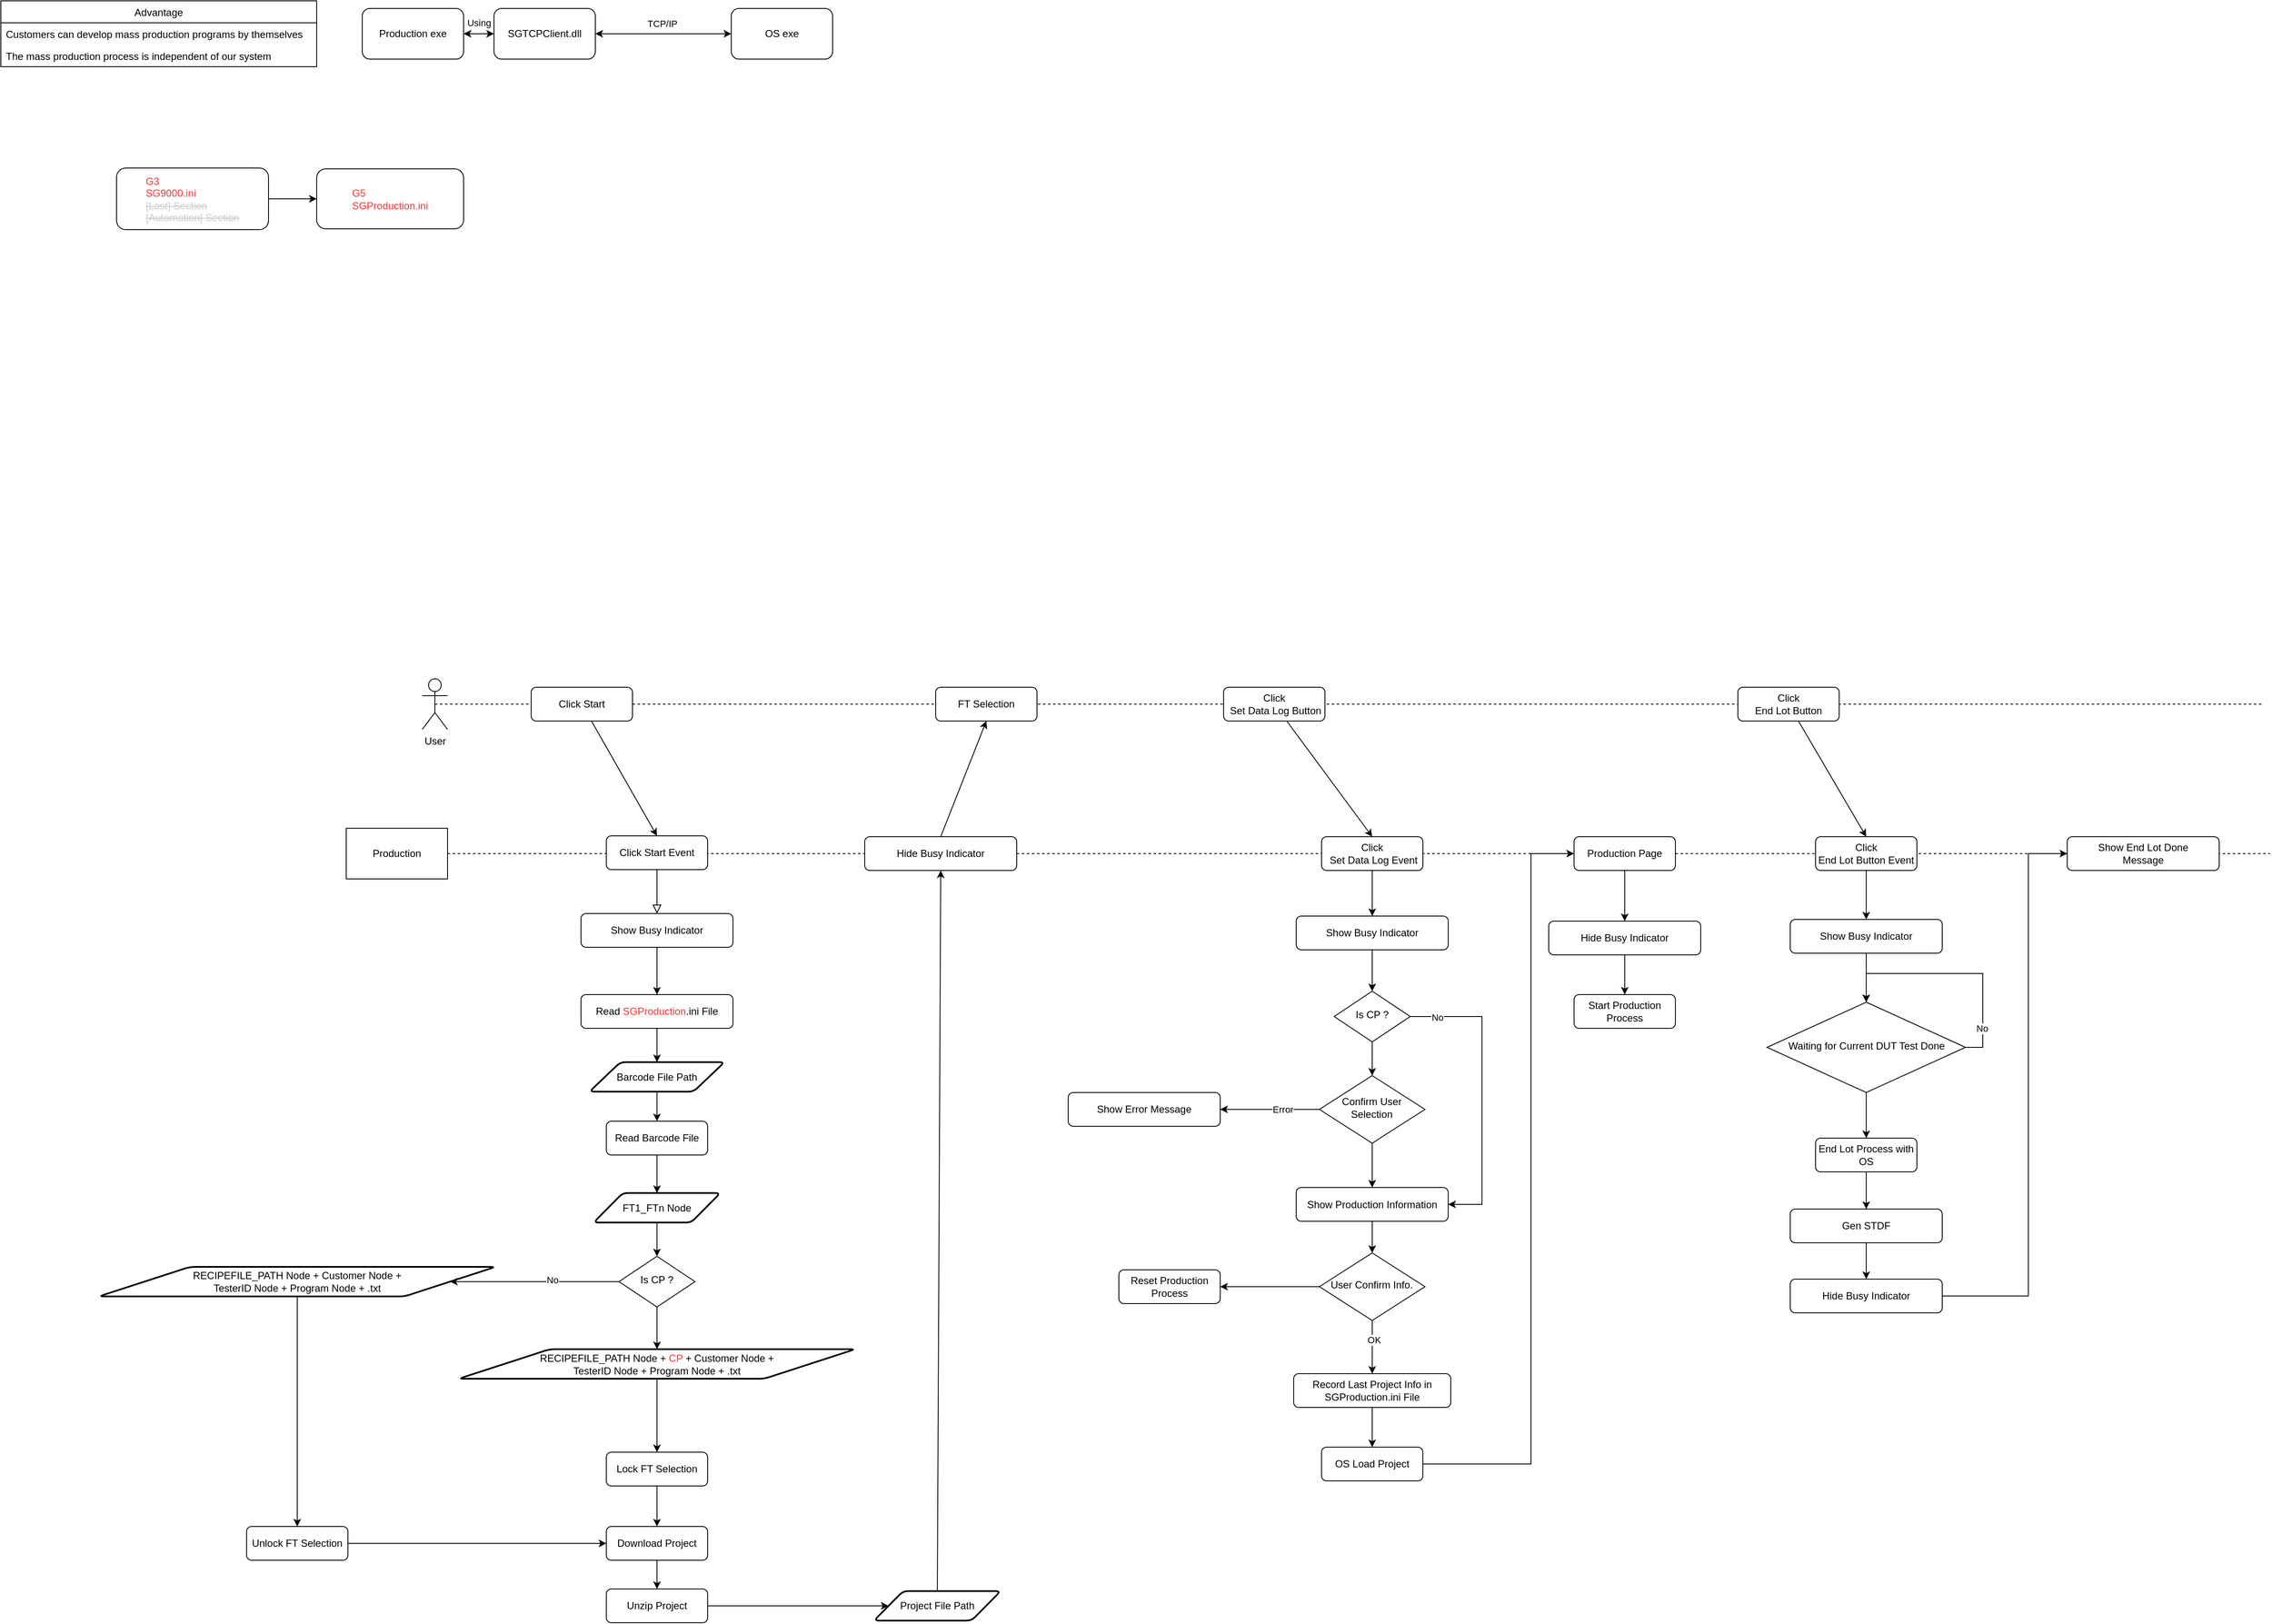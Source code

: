 <mxfile version="14.7.2" type="github" pages="2">
  <diagram id="C5RBs43oDa-KdzZeNtuy" name="Page-1">
    <mxGraphModel dx="3685" dy="2303" grid="0" gridSize="10" guides="1" tooltips="1" connect="1" arrows="1" fold="1" page="1" pageScale="1" pageWidth="827" pageHeight="1169" math="0" shadow="0">
      <root>
        <mxCell id="WIyWlLk6GJQsqaUBKTNV-0" />
        <mxCell id="WIyWlLk6GJQsqaUBKTNV-1" parent="WIyWlLk6GJQsqaUBKTNV-0" />
        <mxCell id="osNyrSHT3eNxlnk6y9xx-10" value="User" style="shape=umlActor;verticalLabelPosition=bottom;verticalAlign=top;html=1;outlineConnect=0;" parent="WIyWlLk6GJQsqaUBKTNV-1" vertex="1">
          <mxGeometry x="-827" y="-325" width="30" height="60" as="geometry" />
        </mxCell>
        <mxCell id="osNyrSHT3eNxlnk6y9xx-11" value="Production" style="rounded=0;whiteSpace=wrap;html=1;" parent="WIyWlLk6GJQsqaUBKTNV-1" vertex="1">
          <mxGeometry x="-917" y="-148" width="120" height="60" as="geometry" />
        </mxCell>
        <mxCell id="osNyrSHT3eNxlnk6y9xx-12" value="" style="endArrow=none;dashed=1;html=1;exitX=0.5;exitY=0.5;exitDx=0;exitDy=0;exitPerimeter=0;" parent="WIyWlLk6GJQsqaUBKTNV-1" source="osNyrSHT3eNxlnk6y9xx-10" edge="1">
          <mxGeometry width="50" height="50" relative="1" as="geometry">
            <mxPoint x="-736" y="-261" as="sourcePoint" />
            <mxPoint x="1353" y="-295" as="targetPoint" />
          </mxGeometry>
        </mxCell>
        <mxCell id="osNyrSHT3eNxlnk6y9xx-14" value="" style="endArrow=none;dashed=1;html=1;exitX=1;exitY=0.5;exitDx=0;exitDy=0;startArrow=none;" parent="WIyWlLk6GJQsqaUBKTNV-1" source="osNyrSHT3eNxlnk6y9xx-46" edge="1">
          <mxGeometry width="50" height="50" relative="1" as="geometry">
            <mxPoint x="-786" y="-118.5" as="sourcePoint" />
            <mxPoint x="1361" y="-118" as="targetPoint" />
          </mxGeometry>
        </mxCell>
        <mxCell id="osNyrSHT3eNxlnk6y9xx-17" style="rounded=0;orthogonalLoop=1;jettySize=auto;html=1;entryX=0.5;entryY=0;entryDx=0;entryDy=0;" parent="WIyWlLk6GJQsqaUBKTNV-1" source="osNyrSHT3eNxlnk6y9xx-15" target="WIyWlLk6GJQsqaUBKTNV-3" edge="1">
          <mxGeometry relative="1" as="geometry" />
        </mxCell>
        <mxCell id="osNyrSHT3eNxlnk6y9xx-15" value="Click Start" style="rounded=1;whiteSpace=wrap;html=1;fontSize=12;glass=0;strokeWidth=1;shadow=0;" parent="WIyWlLk6GJQsqaUBKTNV-1" vertex="1">
          <mxGeometry x="-698" y="-315" width="120" height="40" as="geometry" />
        </mxCell>
        <mxCell id="WIyWlLk6GJQsqaUBKTNV-2" value="" style="rounded=0;html=1;jettySize=auto;orthogonalLoop=1;fontSize=11;endArrow=block;endFill=0;endSize=8;strokeWidth=1;shadow=0;labelBackgroundColor=none;edgeStyle=orthogonalEdgeStyle;entryX=0.5;entryY=0;entryDx=0;entryDy=0;" parent="WIyWlLk6GJQsqaUBKTNV-1" source="WIyWlLk6GJQsqaUBKTNV-3" target="osNyrSHT3eNxlnk6y9xx-43" edge="1">
          <mxGeometry x="-784" y="-139" as="geometry">
            <mxPoint x="-549" y="-40" as="targetPoint" />
          </mxGeometry>
        </mxCell>
        <mxCell id="osNyrSHT3eNxlnk6y9xx-18" value="Read &lt;font color=&quot;#ff3333&quot;&gt;SGProduction&lt;/font&gt;.ini File" style="rounded=1;whiteSpace=wrap;html=1;fontSize=12;glass=0;strokeWidth=1;shadow=0;" parent="WIyWlLk6GJQsqaUBKTNV-1" vertex="1">
          <mxGeometry x="-639" y="49" width="180" height="40" as="geometry" />
        </mxCell>
        <mxCell id="osNyrSHT3eNxlnk6y9xx-19" value="Barcode File Path" style="shape=parallelogram;html=1;strokeWidth=2;perimeter=parallelogramPerimeter;whiteSpace=wrap;rounded=1;arcSize=12;size=0.23;" parent="WIyWlLk6GJQsqaUBKTNV-1" vertex="1">
          <mxGeometry x="-629" y="129" width="160" height="35" as="geometry" />
        </mxCell>
        <mxCell id="osNyrSHT3eNxlnk6y9xx-20" style="edgeStyle=orthogonalEdgeStyle;rounded=0;orthogonalLoop=1;jettySize=auto;html=1;entryX=0.5;entryY=0;entryDx=0;entryDy=0;" parent="WIyWlLk6GJQsqaUBKTNV-1" source="osNyrSHT3eNxlnk6y9xx-18" target="osNyrSHT3eNxlnk6y9xx-19" edge="1">
          <mxGeometry x="-784" y="-41" as="geometry" />
        </mxCell>
        <mxCell id="osNyrSHT3eNxlnk6y9xx-21" value="Read Barcode File" style="rounded=1;whiteSpace=wrap;html=1;fontSize=12;glass=0;strokeWidth=1;shadow=0;" parent="WIyWlLk6GJQsqaUBKTNV-1" vertex="1">
          <mxGeometry x="-609" y="199" width="120" height="40" as="geometry" />
        </mxCell>
        <mxCell id="osNyrSHT3eNxlnk6y9xx-22" style="edgeStyle=orthogonalEdgeStyle;rounded=0;orthogonalLoop=1;jettySize=auto;html=1;entryX=0.5;entryY=0;entryDx=0;entryDy=0;" parent="WIyWlLk6GJQsqaUBKTNV-1" source="osNyrSHT3eNxlnk6y9xx-19" target="osNyrSHT3eNxlnk6y9xx-21" edge="1">
          <mxGeometry x="-784" y="-41" as="geometry" />
        </mxCell>
        <mxCell id="osNyrSHT3eNxlnk6y9xx-23" value="RECIPEFILE_PATH Node + &lt;font color=&quot;#ff3333&quot;&gt;CP&lt;/font&gt; + Customer Node + &lt;br&gt;TesterID Node + Program Node + .txt" style="shape=parallelogram;html=1;strokeWidth=2;perimeter=parallelogramPerimeter;whiteSpace=wrap;rounded=1;arcSize=12;size=0.23;" parent="WIyWlLk6GJQsqaUBKTNV-1" vertex="1">
          <mxGeometry x="-784" y="469" width="470" height="35" as="geometry" />
        </mxCell>
        <mxCell id="osNyrSHT3eNxlnk6y9xx-24" style="edgeStyle=orthogonalEdgeStyle;rounded=0;orthogonalLoop=1;jettySize=auto;html=1;entryX=0.5;entryY=0;entryDx=0;entryDy=0;" parent="WIyWlLk6GJQsqaUBKTNV-1" source="osNyrSHT3eNxlnk6y9xx-25" target="osNyrSHT3eNxlnk6y9xx-23" edge="1">
          <mxGeometry x="-784" y="-41" as="geometry" />
        </mxCell>
        <mxCell id="osNyrSHT3eNxlnk6y9xx-25" value="Is CP ?" style="rhombus;whiteSpace=wrap;html=1;shadow=0;fontFamily=Helvetica;fontSize=12;align=center;strokeWidth=1;spacing=6;spacingTop=-4;" parent="WIyWlLk6GJQsqaUBKTNV-1" vertex="1">
          <mxGeometry x="-594" y="359" width="90" height="60" as="geometry" />
        </mxCell>
        <mxCell id="osNyrSHT3eNxlnk6y9xx-26" style="edgeStyle=orthogonalEdgeStyle;rounded=0;orthogonalLoop=1;jettySize=auto;html=1;entryX=0.5;entryY=0;entryDx=0;entryDy=0;" parent="WIyWlLk6GJQsqaUBKTNV-1" source="osNyrSHT3eNxlnk6y9xx-27" target="osNyrSHT3eNxlnk6y9xx-25" edge="1">
          <mxGeometry x="-784" y="-41" as="geometry" />
        </mxCell>
        <mxCell id="osNyrSHT3eNxlnk6y9xx-27" value="FT1_FTn Node" style="shape=parallelogram;html=1;strokeWidth=2;perimeter=parallelogramPerimeter;whiteSpace=wrap;rounded=1;arcSize=12;size=0.23;" parent="WIyWlLk6GJQsqaUBKTNV-1" vertex="1">
          <mxGeometry x="-624" y="284" width="150" height="35" as="geometry" />
        </mxCell>
        <mxCell id="osNyrSHT3eNxlnk6y9xx-28" style="edgeStyle=orthogonalEdgeStyle;rounded=0;orthogonalLoop=1;jettySize=auto;html=1;entryX=0.5;entryY=0;entryDx=0;entryDy=0;" parent="WIyWlLk6GJQsqaUBKTNV-1" source="osNyrSHT3eNxlnk6y9xx-21" target="osNyrSHT3eNxlnk6y9xx-27" edge="1">
          <mxGeometry x="-784" y="-41" as="geometry">
            <mxPoint x="-549" y="279" as="targetPoint" />
          </mxGeometry>
        </mxCell>
        <mxCell id="osNyrSHT3eNxlnk6y9xx-29" value="RECIPEFILE_PATH Node&amp;nbsp;+ Customer Node + &lt;br&gt;TesterID Node + Program Node + .txt" style="shape=parallelogram;html=1;strokeWidth=2;perimeter=parallelogramPerimeter;whiteSpace=wrap;rounded=1;arcSize=12;size=0.23;" parent="WIyWlLk6GJQsqaUBKTNV-1" vertex="1">
          <mxGeometry x="-1210" y="371.5" width="470" height="35" as="geometry" />
        </mxCell>
        <mxCell id="osNyrSHT3eNxlnk6y9xx-30" style="edgeStyle=orthogonalEdgeStyle;rounded=0;orthogonalLoop=1;jettySize=auto;html=1;exitX=0;exitY=0.5;exitDx=0;exitDy=0;entryX=1;entryY=0.5;entryDx=0;entryDy=0;" parent="WIyWlLk6GJQsqaUBKTNV-1" source="osNyrSHT3eNxlnk6y9xx-25" target="osNyrSHT3eNxlnk6y9xx-29" edge="1">
          <mxGeometry x="-784" y="-41" as="geometry">
            <mxPoint x="-699" y="425" as="sourcePoint" />
            <mxPoint x="-691" y="429" as="targetPoint" />
            <Array as="points">
              <mxPoint x="-714" y="389" />
              <mxPoint x="-714" y="389" />
            </Array>
          </mxGeometry>
        </mxCell>
        <mxCell id="osNyrSHT3eNxlnk6y9xx-31" value="No" style="edgeLabel;html=1;align=center;verticalAlign=middle;resizable=0;points=[];" parent="osNyrSHT3eNxlnk6y9xx-30" vertex="1" connectable="0">
          <mxGeometry x="-0.209" y="-2" relative="1" as="geometry">
            <mxPoint as="offset" />
          </mxGeometry>
        </mxCell>
        <mxCell id="osNyrSHT3eNxlnk6y9xx-32" value="Lock FT Selection" style="rounded=1;whiteSpace=wrap;html=1;fontSize=12;glass=0;strokeWidth=1;shadow=0;" parent="WIyWlLk6GJQsqaUBKTNV-1" vertex="1">
          <mxGeometry x="-609" y="591" width="120" height="40" as="geometry" />
        </mxCell>
        <mxCell id="osNyrSHT3eNxlnk6y9xx-33" style="edgeStyle=orthogonalEdgeStyle;rounded=0;orthogonalLoop=1;jettySize=auto;html=1;entryX=0.5;entryY=0;entryDx=0;entryDy=0;" parent="WIyWlLk6GJQsqaUBKTNV-1" source="osNyrSHT3eNxlnk6y9xx-23" target="osNyrSHT3eNxlnk6y9xx-32" edge="1">
          <mxGeometry x="-784" y="-41" as="geometry" />
        </mxCell>
        <mxCell id="osNyrSHT3eNxlnk6y9xx-34" value="Unlock FT Selection" style="rounded=1;whiteSpace=wrap;html=1;fontSize=12;glass=0;strokeWidth=1;shadow=0;" parent="WIyWlLk6GJQsqaUBKTNV-1" vertex="1">
          <mxGeometry x="-1035" y="679" width="120" height="40" as="geometry" />
        </mxCell>
        <mxCell id="osNyrSHT3eNxlnk6y9xx-35" style="edgeStyle=orthogonalEdgeStyle;rounded=0;orthogonalLoop=1;jettySize=auto;html=1;entryX=0.5;entryY=0;entryDx=0;entryDy=0;" parent="WIyWlLk6GJQsqaUBKTNV-1" source="osNyrSHT3eNxlnk6y9xx-29" target="osNyrSHT3eNxlnk6y9xx-34" edge="1">
          <mxGeometry x="-1564" y="-35.75" as="geometry" />
        </mxCell>
        <mxCell id="osNyrSHT3eNxlnk6y9xx-36" value="Download Project" style="rounded=1;whiteSpace=wrap;html=1;fontSize=12;glass=0;strokeWidth=1;shadow=0;" parent="WIyWlLk6GJQsqaUBKTNV-1" vertex="1">
          <mxGeometry x="-609" y="679" width="120" height="40" as="geometry" />
        </mxCell>
        <mxCell id="osNyrSHT3eNxlnk6y9xx-37" style="edgeStyle=orthogonalEdgeStyle;rounded=0;orthogonalLoop=1;jettySize=auto;html=1;entryX=0.5;entryY=0;entryDx=0;entryDy=0;" parent="WIyWlLk6GJQsqaUBKTNV-1" source="osNyrSHT3eNxlnk6y9xx-32" target="osNyrSHT3eNxlnk6y9xx-36" edge="1">
          <mxGeometry x="-784" y="-41" as="geometry" />
        </mxCell>
        <mxCell id="osNyrSHT3eNxlnk6y9xx-38" style="edgeStyle=orthogonalEdgeStyle;rounded=0;orthogonalLoop=1;jettySize=auto;html=1;entryX=0;entryY=0.5;entryDx=0;entryDy=0;exitX=1;exitY=0.5;exitDx=0;exitDy=0;" parent="WIyWlLk6GJQsqaUBKTNV-1" source="osNyrSHT3eNxlnk6y9xx-34" target="osNyrSHT3eNxlnk6y9xx-36" edge="1">
          <mxGeometry x="-784" y="-41" as="geometry">
            <Array as="points">
              <mxPoint x="-817" y="699" />
              <mxPoint x="-817" y="699" />
            </Array>
          </mxGeometry>
        </mxCell>
        <mxCell id="osNyrSHT3eNxlnk6y9xx-39" value="Unzip Project" style="rounded=1;whiteSpace=wrap;html=1;fontSize=12;glass=0;strokeWidth=1;shadow=0;" parent="WIyWlLk6GJQsqaUBKTNV-1" vertex="1">
          <mxGeometry x="-609" y="753" width="120" height="40" as="geometry" />
        </mxCell>
        <mxCell id="osNyrSHT3eNxlnk6y9xx-40" style="edgeStyle=orthogonalEdgeStyle;rounded=0;orthogonalLoop=1;jettySize=auto;html=1;entryX=0.5;entryY=0;entryDx=0;entryDy=0;" parent="WIyWlLk6GJQsqaUBKTNV-1" source="osNyrSHT3eNxlnk6y9xx-36" target="osNyrSHT3eNxlnk6y9xx-39" edge="1">
          <mxGeometry x="-784" y="-41" as="geometry" />
        </mxCell>
        <mxCell id="osNyrSHT3eNxlnk6y9xx-48" style="edgeStyle=none;rounded=0;orthogonalLoop=1;jettySize=auto;html=1;exitX=0.5;exitY=0;exitDx=0;exitDy=0;entryX=0.5;entryY=1;entryDx=0;entryDy=0;" parent="WIyWlLk6GJQsqaUBKTNV-1" source="osNyrSHT3eNxlnk6y9xx-41" target="osNyrSHT3eNxlnk6y9xx-46" edge="1">
          <mxGeometry relative="1" as="geometry" />
        </mxCell>
        <mxCell id="osNyrSHT3eNxlnk6y9xx-41" value="Project File Path" style="shape=parallelogram;html=1;strokeWidth=2;perimeter=parallelogramPerimeter;whiteSpace=wrap;rounded=1;arcSize=12;size=0.23;" parent="WIyWlLk6GJQsqaUBKTNV-1" vertex="1">
          <mxGeometry x="-292" y="755.5" width="150" height="35" as="geometry" />
        </mxCell>
        <mxCell id="osNyrSHT3eNxlnk6y9xx-42" style="edgeStyle=orthogonalEdgeStyle;rounded=0;orthogonalLoop=1;jettySize=auto;html=1;exitX=1;exitY=0.5;exitDx=0;exitDy=0;entryX=0;entryY=0.5;entryDx=0;entryDy=0;" parent="WIyWlLk6GJQsqaUBKTNV-1" source="osNyrSHT3eNxlnk6y9xx-39" target="osNyrSHT3eNxlnk6y9xx-41" edge="1">
          <mxGeometry x="-784" y="-41" as="geometry" />
        </mxCell>
        <mxCell id="osNyrSHT3eNxlnk6y9xx-44" style="edgeStyle=none;rounded=0;orthogonalLoop=1;jettySize=auto;html=1;entryX=0.5;entryY=0;entryDx=0;entryDy=0;" parent="WIyWlLk6GJQsqaUBKTNV-1" source="osNyrSHT3eNxlnk6y9xx-43" target="osNyrSHT3eNxlnk6y9xx-18" edge="1">
          <mxGeometry relative="1" as="geometry" />
        </mxCell>
        <mxCell id="osNyrSHT3eNxlnk6y9xx-43" value="Show Busy Indicator" style="rounded=1;whiteSpace=wrap;html=1;fontSize=12;glass=0;strokeWidth=1;shadow=0;" parent="WIyWlLk6GJQsqaUBKTNV-1" vertex="1">
          <mxGeometry x="-639" y="-47" width="180" height="40" as="geometry" />
        </mxCell>
        <mxCell id="osNyrSHT3eNxlnk6y9xx-50" style="edgeStyle=none;rounded=0;orthogonalLoop=1;jettySize=auto;html=1;exitX=0.5;exitY=0;exitDx=0;exitDy=0;entryX=0.5;entryY=1;entryDx=0;entryDy=0;" parent="WIyWlLk6GJQsqaUBKTNV-1" source="osNyrSHT3eNxlnk6y9xx-46" target="osNyrSHT3eNxlnk6y9xx-49" edge="1">
          <mxGeometry relative="1" as="geometry" />
        </mxCell>
        <mxCell id="osNyrSHT3eNxlnk6y9xx-46" value="Hide Busy Indicator" style="rounded=1;whiteSpace=wrap;html=1;fontSize=12;glass=0;strokeWidth=1;shadow=0;" parent="WIyWlLk6GJQsqaUBKTNV-1" vertex="1">
          <mxGeometry x="-303" y="-138" width="180" height="40" as="geometry" />
        </mxCell>
        <mxCell id="osNyrSHT3eNxlnk6y9xx-47" value="" style="endArrow=none;dashed=1;html=1;exitX=1;exitY=0.5;exitDx=0;exitDy=0;" parent="WIyWlLk6GJQsqaUBKTNV-1" source="osNyrSHT3eNxlnk6y9xx-11" target="osNyrSHT3eNxlnk6y9xx-46" edge="1">
          <mxGeometry width="50" height="50" relative="1" as="geometry">
            <mxPoint x="-797" y="-118" as="sourcePoint" />
            <mxPoint x="535" y="-118.5" as="targetPoint" />
          </mxGeometry>
        </mxCell>
        <mxCell id="WIyWlLk6GJQsqaUBKTNV-3" value="Click Start Event" style="rounded=1;whiteSpace=wrap;html=1;fontSize=12;glass=0;strokeWidth=1;shadow=0;" parent="WIyWlLk6GJQsqaUBKTNV-1" vertex="1">
          <mxGeometry x="-609" y="-139" width="120" height="40" as="geometry" />
        </mxCell>
        <mxCell id="osNyrSHT3eNxlnk6y9xx-49" value="FT Selection" style="rounded=1;whiteSpace=wrap;html=1;fontSize=12;glass=0;strokeWidth=1;shadow=0;" parent="WIyWlLk6GJQsqaUBKTNV-1" vertex="1">
          <mxGeometry x="-219" y="-315" width="120" height="40" as="geometry" />
        </mxCell>
        <mxCell id="dTgxTN9ih--eL3uSXzqX-3" value="Click&lt;br&gt;&amp;nbsp;Set Data Log Event" style="rounded=1;whiteSpace=wrap;html=1;fontSize=12;glass=0;strokeWidth=1;shadow=0;" parent="WIyWlLk6GJQsqaUBKTNV-1" vertex="1">
          <mxGeometry x="238" y="-138" width="120" height="40" as="geometry" />
        </mxCell>
        <mxCell id="dTgxTN9ih--eL3uSXzqX-11" style="edgeStyle=orthogonalEdgeStyle;rounded=0;orthogonalLoop=1;jettySize=auto;html=1;entryX=0.5;entryY=0;entryDx=0;entryDy=0;" parent="WIyWlLk6GJQsqaUBKTNV-1" source="dTgxTN9ih--eL3uSXzqX-3" target="osNyrSHT3eNxlnk6y9xx-78" edge="1">
          <mxGeometry x="-62" y="-138" as="geometry">
            <mxPoint x="298" y="-48" as="targetPoint" />
          </mxGeometry>
        </mxCell>
        <mxCell id="osNyrSHT3eNxlnk6y9xx-53" style="edgeStyle=none;rounded=0;orthogonalLoop=1;jettySize=auto;html=1;entryX=0.5;entryY=0;entryDx=0;entryDy=0;" parent="WIyWlLk6GJQsqaUBKTNV-1" source="osNyrSHT3eNxlnk6y9xx-52" target="dTgxTN9ih--eL3uSXzqX-3" edge="1">
          <mxGeometry relative="1" as="geometry" />
        </mxCell>
        <mxCell id="osNyrSHT3eNxlnk6y9xx-52" value="Click&lt;br&gt;&amp;nbsp;Set Data Log Button" style="rounded=1;whiteSpace=wrap;html=1;fontSize=12;glass=0;strokeWidth=1;shadow=0;" parent="WIyWlLk6GJQsqaUBKTNV-1" vertex="1">
          <mxGeometry x="122" y="-315" width="120" height="40" as="geometry" />
        </mxCell>
        <mxCell id="osNyrSHT3eNxlnk6y9xx-60" style="edgeStyle=orthogonalEdgeStyle;rounded=0;orthogonalLoop=1;jettySize=auto;html=1;entryX=0.5;entryY=0;entryDx=0;entryDy=0;" parent="WIyWlLk6GJQsqaUBKTNV-1" source="osNyrSHT3eNxlnk6y9xx-54" target="osNyrSHT3eNxlnk6y9xx-59" edge="1">
          <mxGeometry relative="1" as="geometry" />
        </mxCell>
        <mxCell id="osNyrSHT3eNxlnk6y9xx-54" value="Production Page" style="rounded=1;whiteSpace=wrap;html=1;fontSize=12;glass=0;strokeWidth=1;shadow=0;" parent="WIyWlLk6GJQsqaUBKTNV-1" vertex="1">
          <mxGeometry x="537" y="-138" width="120" height="40" as="geometry" />
        </mxCell>
        <mxCell id="osNyrSHT3eNxlnk6y9xx-58" style="edgeStyle=orthogonalEdgeStyle;rounded=0;orthogonalLoop=1;jettySize=auto;html=1;entryX=0;entryY=0.5;entryDx=0;entryDy=0;exitX=1;exitY=0.5;exitDx=0;exitDy=0;" parent="WIyWlLk6GJQsqaUBKTNV-1" source="mJ2Yfo1aPZkFYC3O0aXI-46" target="osNyrSHT3eNxlnk6y9xx-54" edge="1">
          <mxGeometry relative="1" as="geometry">
            <mxPoint x="357.97" y="679" as="sourcePoint" />
            <Array as="points">
              <mxPoint x="486" y="605" />
              <mxPoint x="486" y="-118" />
            </Array>
          </mxGeometry>
        </mxCell>
        <mxCell id="mJ2Yfo1aPZkFYC3O0aXI-14" style="edgeStyle=orthogonalEdgeStyle;rounded=0;orthogonalLoop=1;jettySize=auto;html=1;entryX=0.5;entryY=0;entryDx=0;entryDy=0;" parent="WIyWlLk6GJQsqaUBKTNV-1" source="osNyrSHT3eNxlnk6y9xx-59" target="mJ2Yfo1aPZkFYC3O0aXI-13" edge="1">
          <mxGeometry relative="1" as="geometry" />
        </mxCell>
        <mxCell id="osNyrSHT3eNxlnk6y9xx-59" value="Hide Busy Indicator" style="rounded=1;whiteSpace=wrap;html=1;fontSize=12;glass=0;strokeWidth=1;shadow=0;" parent="WIyWlLk6GJQsqaUBKTNV-1" vertex="1">
          <mxGeometry x="507" y="-38" width="180" height="40" as="geometry" />
        </mxCell>
        <mxCell id="osNyrSHT3eNxlnk6y9xx-61" value="Is CP ?" style="rhombus;whiteSpace=wrap;html=1;shadow=0;fontFamily=Helvetica;fontSize=12;align=center;strokeWidth=1;spacing=6;spacingTop=-4;" parent="WIyWlLk6GJQsqaUBKTNV-1" vertex="1">
          <mxGeometry x="252.97" y="45" width="90" height="60" as="geometry" />
        </mxCell>
        <mxCell id="osNyrSHT3eNxlnk6y9xx-62" value="Confirm User Selection" style="rhombus;whiteSpace=wrap;html=1;shadow=0;fontFamily=Helvetica;fontSize=12;align=center;strokeWidth=1;spacing=6;spacingTop=-4;" parent="WIyWlLk6GJQsqaUBKTNV-1" vertex="1">
          <mxGeometry x="235.47" y="145" width="125" height="80" as="geometry" />
        </mxCell>
        <mxCell id="osNyrSHT3eNxlnk6y9xx-63" style="edgeStyle=orthogonalEdgeStyle;rounded=0;orthogonalLoop=1;jettySize=auto;html=1;entryX=0.5;entryY=0;entryDx=0;entryDy=0;" parent="WIyWlLk6GJQsqaUBKTNV-1" source="osNyrSHT3eNxlnk6y9xx-61" target="osNyrSHT3eNxlnk6y9xx-62" edge="1">
          <mxGeometry x="-62.03" y="-45" as="geometry" />
        </mxCell>
        <mxCell id="osNyrSHT3eNxlnk6y9xx-64" value="Show Error Message" style="rounded=1;whiteSpace=wrap;html=1;fontSize=12;glass=0;strokeWidth=1;shadow=0;" parent="WIyWlLk6GJQsqaUBKTNV-1" vertex="1">
          <mxGeometry x="-62.03" y="165" width="180" height="40" as="geometry" />
        </mxCell>
        <mxCell id="osNyrSHT3eNxlnk6y9xx-65" style="edgeStyle=orthogonalEdgeStyle;rounded=0;orthogonalLoop=1;jettySize=auto;html=1;exitX=0;exitY=0.5;exitDx=0;exitDy=0;entryX=1;entryY=0.5;entryDx=0;entryDy=0;" parent="WIyWlLk6GJQsqaUBKTNV-1" source="osNyrSHT3eNxlnk6y9xx-62" target="osNyrSHT3eNxlnk6y9xx-64" edge="1">
          <mxGeometry x="-62.03" y="-45" as="geometry" />
        </mxCell>
        <mxCell id="osNyrSHT3eNxlnk6y9xx-66" value="Error" style="edgeLabel;html=1;align=center;verticalAlign=middle;resizable=0;points=[];" parent="osNyrSHT3eNxlnk6y9xx-65" vertex="1" connectable="0">
          <mxGeometry x="-0.262" relative="1" as="geometry">
            <mxPoint as="offset" />
          </mxGeometry>
        </mxCell>
        <mxCell id="osNyrSHT3eNxlnk6y9xx-67" value="Show Production Information" style="rounded=1;whiteSpace=wrap;html=1;fontSize=12;glass=0;strokeWidth=1;shadow=0;" parent="WIyWlLk6GJQsqaUBKTNV-1" vertex="1">
          <mxGeometry x="207.97" y="277.5" width="180" height="40" as="geometry" />
        </mxCell>
        <mxCell id="osNyrSHT3eNxlnk6y9xx-68" style="edgeStyle=orthogonalEdgeStyle;rounded=0;orthogonalLoop=1;jettySize=auto;html=1;entryX=1;entryY=0.5;entryDx=0;entryDy=0;" parent="WIyWlLk6GJQsqaUBKTNV-1" source="osNyrSHT3eNxlnk6y9xx-61" target="osNyrSHT3eNxlnk6y9xx-67" edge="1">
          <mxGeometry x="-62.03" y="-45" as="geometry">
            <Array as="points">
              <mxPoint x="427.97" y="75" />
              <mxPoint x="427.97" y="297" />
            </Array>
          </mxGeometry>
        </mxCell>
        <mxCell id="osNyrSHT3eNxlnk6y9xx-69" value="No" style="edgeLabel;html=1;align=center;verticalAlign=middle;resizable=0;points=[];" parent="osNyrSHT3eNxlnk6y9xx-68" vertex="1" connectable="0">
          <mxGeometry x="-0.82" relative="1" as="geometry">
            <mxPoint y="1" as="offset" />
          </mxGeometry>
        </mxCell>
        <mxCell id="osNyrSHT3eNxlnk6y9xx-70" style="edgeStyle=orthogonalEdgeStyle;rounded=0;orthogonalLoop=1;jettySize=auto;html=1;" parent="WIyWlLk6GJQsqaUBKTNV-1" source="osNyrSHT3eNxlnk6y9xx-62" target="osNyrSHT3eNxlnk6y9xx-67" edge="1">
          <mxGeometry x="-62.03" y="-45" as="geometry" />
        </mxCell>
        <mxCell id="mJ2Yfo1aPZkFYC3O0aXI-44" style="edgeStyle=orthogonalEdgeStyle;rounded=0;orthogonalLoop=1;jettySize=auto;html=1;entryX=1;entryY=0.5;entryDx=0;entryDy=0;" parent="WIyWlLk6GJQsqaUBKTNV-1" source="osNyrSHT3eNxlnk6y9xx-71" target="mJ2Yfo1aPZkFYC3O0aXI-43" edge="1">
          <mxGeometry relative="1" as="geometry" />
        </mxCell>
        <mxCell id="osNyrSHT3eNxlnk6y9xx-71" value="User Confirm Info." style="rhombus;whiteSpace=wrap;html=1;shadow=0;fontFamily=Helvetica;fontSize=12;align=center;strokeWidth=1;spacing=6;spacingTop=-4;" parent="WIyWlLk6GJQsqaUBKTNV-1" vertex="1">
          <mxGeometry x="235.47" y="355" width="125" height="80" as="geometry" />
        </mxCell>
        <mxCell id="osNyrSHT3eNxlnk6y9xx-72" style="edgeStyle=orthogonalEdgeStyle;rounded=0;orthogonalLoop=1;jettySize=auto;html=1;entryX=0.5;entryY=0;entryDx=0;entryDy=0;" parent="WIyWlLk6GJQsqaUBKTNV-1" source="osNyrSHT3eNxlnk6y9xx-67" target="osNyrSHT3eNxlnk6y9xx-71" edge="1">
          <mxGeometry x="-62.03" y="-45" as="geometry" />
        </mxCell>
        <mxCell id="osNyrSHT3eNxlnk6y9xx-75" style="edgeStyle=orthogonalEdgeStyle;rounded=0;orthogonalLoop=1;jettySize=auto;html=1;entryX=0.5;entryY=0;entryDx=0;entryDy=0;" parent="WIyWlLk6GJQsqaUBKTNV-1" source="osNyrSHT3eNxlnk6y9xx-71" target="mJ2Yfo1aPZkFYC3O0aXI-48" edge="1">
          <mxGeometry x="-62.03" y="-45" as="geometry">
            <Array as="points" />
            <mxPoint x="297.97" y="500" as="targetPoint" />
          </mxGeometry>
        </mxCell>
        <mxCell id="osNyrSHT3eNxlnk6y9xx-76" value="OK" style="edgeLabel;html=1;align=center;verticalAlign=middle;resizable=0;points=[];" parent="osNyrSHT3eNxlnk6y9xx-75" vertex="1" connectable="0">
          <mxGeometry x="-0.281" y="2" relative="1" as="geometry">
            <mxPoint as="offset" />
          </mxGeometry>
        </mxCell>
        <mxCell id="osNyrSHT3eNxlnk6y9xx-79" style="edgeStyle=orthogonalEdgeStyle;rounded=0;orthogonalLoop=1;jettySize=auto;html=1;entryX=0.5;entryY=0;entryDx=0;entryDy=0;" parent="WIyWlLk6GJQsqaUBKTNV-1" source="osNyrSHT3eNxlnk6y9xx-78" target="osNyrSHT3eNxlnk6y9xx-61" edge="1">
          <mxGeometry relative="1" as="geometry" />
        </mxCell>
        <mxCell id="osNyrSHT3eNxlnk6y9xx-78" value="Show Busy Indicator" style="rounded=1;whiteSpace=wrap;html=1;fontSize=12;glass=0;strokeWidth=1;shadow=0;" parent="WIyWlLk6GJQsqaUBKTNV-1" vertex="1">
          <mxGeometry x="208" y="-44" width="180" height="40" as="geometry" />
        </mxCell>
        <mxCell id="mJ2Yfo1aPZkFYC3O0aXI-3" style="rounded=0;orthogonalLoop=1;jettySize=auto;html=1;entryX=0.5;entryY=0;entryDx=0;entryDy=0;" parent="WIyWlLk6GJQsqaUBKTNV-1" source="osNyrSHT3eNxlnk6y9xx-80" target="mJ2Yfo1aPZkFYC3O0aXI-1" edge="1">
          <mxGeometry relative="1" as="geometry" />
        </mxCell>
        <mxCell id="osNyrSHT3eNxlnk6y9xx-80" value="Click&lt;br&gt;End Lot Button" style="rounded=1;whiteSpace=wrap;html=1;fontSize=12;glass=0;strokeWidth=1;shadow=0;" parent="WIyWlLk6GJQsqaUBKTNV-1" vertex="1">
          <mxGeometry x="731" y="-315" width="120" height="40" as="geometry" />
        </mxCell>
        <mxCell id="mJ2Yfo1aPZkFYC3O0aXI-5" style="edgeStyle=none;rounded=0;orthogonalLoop=1;jettySize=auto;html=1;entryX=0.5;entryY=0;entryDx=0;entryDy=0;" parent="WIyWlLk6GJQsqaUBKTNV-1" source="mJ2Yfo1aPZkFYC3O0aXI-1" target="mJ2Yfo1aPZkFYC3O0aXI-4" edge="1">
          <mxGeometry relative="1" as="geometry" />
        </mxCell>
        <mxCell id="mJ2Yfo1aPZkFYC3O0aXI-1" value="Click&lt;br&gt;End Lot Button Event" style="rounded=1;whiteSpace=wrap;html=1;fontSize=12;glass=0;strokeWidth=1;shadow=0;" parent="WIyWlLk6GJQsqaUBKTNV-1" vertex="1">
          <mxGeometry x="823" y="-138" width="120" height="40" as="geometry" />
        </mxCell>
        <mxCell id="mJ2Yfo1aPZkFYC3O0aXI-7" style="edgeStyle=none;rounded=0;orthogonalLoop=1;jettySize=auto;html=1;entryX=0.5;entryY=0;entryDx=0;entryDy=0;entryPerimeter=0;" parent="WIyWlLk6GJQsqaUBKTNV-1" source="mJ2Yfo1aPZkFYC3O0aXI-4" target="mJ2Yfo1aPZkFYC3O0aXI-9" edge="1">
          <mxGeometry relative="1" as="geometry">
            <mxPoint x="883" y="55" as="targetPoint" />
          </mxGeometry>
        </mxCell>
        <mxCell id="mJ2Yfo1aPZkFYC3O0aXI-4" value="Show Busy Indicator" style="rounded=1;whiteSpace=wrap;html=1;fontSize=12;glass=0;strokeWidth=1;shadow=0;" parent="WIyWlLk6GJQsqaUBKTNV-1" vertex="1">
          <mxGeometry x="793" y="-40" width="180" height="40" as="geometry" />
        </mxCell>
        <mxCell id="mJ2Yfo1aPZkFYC3O0aXI-12" style="edgeStyle=orthogonalEdgeStyle;rounded=0;orthogonalLoop=1;jettySize=auto;html=1;exitX=1;exitY=0.5;exitDx=0;exitDy=0;entryX=0.5;entryY=0;entryDx=0;entryDy=0;" parent="WIyWlLk6GJQsqaUBKTNV-1" source="mJ2Yfo1aPZkFYC3O0aXI-9" target="mJ2Yfo1aPZkFYC3O0aXI-9" edge="1">
          <mxGeometry relative="1" as="geometry">
            <mxPoint x="1153" y="111.118" as="targetPoint" />
            <Array as="points">
              <mxPoint x="1021" y="111" />
              <mxPoint x="1021" y="24" />
              <mxPoint x="883" y="24" />
            </Array>
          </mxGeometry>
        </mxCell>
        <mxCell id="mJ2Yfo1aPZkFYC3O0aXI-15" value="No" style="edgeLabel;html=1;align=center;verticalAlign=middle;resizable=0;points=[];" parent="mJ2Yfo1aPZkFYC3O0aXI-12" vertex="1" connectable="0">
          <mxGeometry x="-0.691" y="1" relative="1" as="geometry">
            <mxPoint as="offset" />
          </mxGeometry>
        </mxCell>
        <mxCell id="mJ2Yfo1aPZkFYC3O0aXI-17" style="edgeStyle=orthogonalEdgeStyle;rounded=0;orthogonalLoop=1;jettySize=auto;html=1;entryX=0.5;entryY=0;entryDx=0;entryDy=0;" parent="WIyWlLk6GJQsqaUBKTNV-1" source="mJ2Yfo1aPZkFYC3O0aXI-9" target="mJ2Yfo1aPZkFYC3O0aXI-16" edge="1">
          <mxGeometry relative="1" as="geometry" />
        </mxCell>
        <mxCell id="mJ2Yfo1aPZkFYC3O0aXI-9" value="Waiting for Current DUT Test Done" style="rhombus;whiteSpace=wrap;html=1;shadow=0;fontFamily=Helvetica;fontSize=12;align=center;strokeWidth=1;spacing=6;spacingTop=-4;" parent="WIyWlLk6GJQsqaUBKTNV-1" vertex="1">
          <mxGeometry x="765.5" y="58" width="235" height="107" as="geometry" />
        </mxCell>
        <mxCell id="mJ2Yfo1aPZkFYC3O0aXI-13" value="Start Production Process" style="rounded=1;whiteSpace=wrap;html=1;fontSize=12;glass=0;strokeWidth=1;shadow=0;" parent="WIyWlLk6GJQsqaUBKTNV-1" vertex="1">
          <mxGeometry x="537" y="49" width="120" height="40" as="geometry" />
        </mxCell>
        <mxCell id="mJ2Yfo1aPZkFYC3O0aXI-19" style="edgeStyle=orthogonalEdgeStyle;rounded=0;orthogonalLoop=1;jettySize=auto;html=1;entryX=0.5;entryY=0;entryDx=0;entryDy=0;" parent="WIyWlLk6GJQsqaUBKTNV-1" source="mJ2Yfo1aPZkFYC3O0aXI-16" target="mJ2Yfo1aPZkFYC3O0aXI-18" edge="1">
          <mxGeometry relative="1" as="geometry" />
        </mxCell>
        <mxCell id="mJ2Yfo1aPZkFYC3O0aXI-16" value="End Lot Process with OS" style="rounded=1;whiteSpace=wrap;html=1;fontSize=12;glass=0;strokeWidth=1;shadow=0;" parent="WIyWlLk6GJQsqaUBKTNV-1" vertex="1">
          <mxGeometry x="823" y="219" width="120" height="40" as="geometry" />
        </mxCell>
        <mxCell id="mJ2Yfo1aPZkFYC3O0aXI-21" style="edgeStyle=orthogonalEdgeStyle;rounded=0;orthogonalLoop=1;jettySize=auto;html=1;entryX=0;entryY=0.5;entryDx=0;entryDy=0;exitX=1;exitY=0.5;exitDx=0;exitDy=0;" parent="WIyWlLk6GJQsqaUBKTNV-1" source="mJ2Yfo1aPZkFYC3O0aXI-22" target="mJ2Yfo1aPZkFYC3O0aXI-20" edge="1">
          <mxGeometry relative="1" as="geometry">
            <Array as="points">
              <mxPoint x="1075" y="406" />
              <mxPoint x="1075" y="-118" />
            </Array>
          </mxGeometry>
        </mxCell>
        <mxCell id="mJ2Yfo1aPZkFYC3O0aXI-23" style="edgeStyle=orthogonalEdgeStyle;rounded=0;orthogonalLoop=1;jettySize=auto;html=1;entryX=0.5;entryY=0;entryDx=0;entryDy=0;" parent="WIyWlLk6GJQsqaUBKTNV-1" source="mJ2Yfo1aPZkFYC3O0aXI-18" target="mJ2Yfo1aPZkFYC3O0aXI-22" edge="1">
          <mxGeometry relative="1" as="geometry" />
        </mxCell>
        <mxCell id="mJ2Yfo1aPZkFYC3O0aXI-18" value="Gen STDF" style="rounded=1;whiteSpace=wrap;html=1;fontSize=12;glass=0;strokeWidth=1;shadow=0;" parent="WIyWlLk6GJQsqaUBKTNV-1" vertex="1">
          <mxGeometry x="793" y="303" width="180" height="40" as="geometry" />
        </mxCell>
        <mxCell id="mJ2Yfo1aPZkFYC3O0aXI-20" value="Show End Lot Done &lt;br&gt;Message" style="rounded=1;whiteSpace=wrap;html=1;fontSize=12;glass=0;strokeWidth=1;shadow=0;" parent="WIyWlLk6GJQsqaUBKTNV-1" vertex="1">
          <mxGeometry x="1121" y="-138" width="180" height="40" as="geometry" />
        </mxCell>
        <mxCell id="mJ2Yfo1aPZkFYC3O0aXI-22" value="Hide Busy Indicator" style="rounded=1;whiteSpace=wrap;html=1;fontSize=12;glass=0;strokeWidth=1;shadow=0;" parent="WIyWlLk6GJQsqaUBKTNV-1" vertex="1">
          <mxGeometry x="793" y="386" width="180" height="40" as="geometry" />
        </mxCell>
        <mxCell id="mJ2Yfo1aPZkFYC3O0aXI-24" value="Production exe" style="rounded=1;whiteSpace=wrap;html=1;" parent="WIyWlLk6GJQsqaUBKTNV-1" vertex="1">
          <mxGeometry x="-898" y="-1119" width="120" height="60" as="geometry" />
        </mxCell>
        <mxCell id="mJ2Yfo1aPZkFYC3O0aXI-28" value="Advantage " style="swimlane;fontStyle=0;childLayout=stackLayout;horizontal=1;startSize=26;horizontalStack=0;resizeParent=1;resizeParentMax=0;resizeLast=0;collapsible=1;marginBottom=0;" parent="WIyWlLk6GJQsqaUBKTNV-1" vertex="1">
          <mxGeometry x="-1326" y="-1128" width="374" height="78" as="geometry" />
        </mxCell>
        <mxCell id="mJ2Yfo1aPZkFYC3O0aXI-30" value="Customers can develop mass production programs by themselves " style="text;strokeColor=none;fillColor=none;align=left;verticalAlign=top;spacingLeft=4;spacingRight=4;overflow=hidden;rotatable=0;points=[[0,0.5],[1,0.5]];portConstraint=eastwest;" parent="mJ2Yfo1aPZkFYC3O0aXI-28" vertex="1">
          <mxGeometry y="26" width="374" height="26" as="geometry" />
        </mxCell>
        <mxCell id="mJ2Yfo1aPZkFYC3O0aXI-31" value="The mass production process is independent of our system" style="text;strokeColor=none;fillColor=none;align=left;verticalAlign=top;spacingLeft=4;spacingRight=4;overflow=hidden;rotatable=0;points=[[0,0.5],[1,0.5]];portConstraint=eastwest;" parent="mJ2Yfo1aPZkFYC3O0aXI-28" vertex="1">
          <mxGeometry y="52" width="374" height="26" as="geometry" />
        </mxCell>
        <mxCell id="mJ2Yfo1aPZkFYC3O0aXI-33" value="OS exe" style="rounded=1;whiteSpace=wrap;html=1;" parent="WIyWlLk6GJQsqaUBKTNV-1" vertex="1">
          <mxGeometry x="-461" y="-1119" width="120" height="60" as="geometry" />
        </mxCell>
        <mxCell id="mJ2Yfo1aPZkFYC3O0aXI-34" value="" style="endArrow=classic;startArrow=classic;html=1;entryX=0;entryY=0.5;entryDx=0;entryDy=0;exitX=1;exitY=0.5;exitDx=0;exitDy=0;" parent="WIyWlLk6GJQsqaUBKTNV-1" source="mJ2Yfo1aPZkFYC3O0aXI-36" target="mJ2Yfo1aPZkFYC3O0aXI-33" edge="1">
          <mxGeometry x="-1156" y="-1134" width="50" height="50" as="geometry">
            <mxPoint x="-614.0" y="-1089" as="sourcePoint" />
            <mxPoint x="-452" y="-1117" as="targetPoint" />
          </mxGeometry>
        </mxCell>
        <mxCell id="mJ2Yfo1aPZkFYC3O0aXI-35" value="TCP/IP" style="edgeLabel;html=1;align=center;verticalAlign=middle;resizable=0;points=[];" parent="mJ2Yfo1aPZkFYC3O0aXI-34" vertex="1" connectable="0">
          <mxGeometry x="-0.381" y="3" relative="1" as="geometry">
            <mxPoint x="29" y="-9" as="offset" />
          </mxGeometry>
        </mxCell>
        <mxCell id="mJ2Yfo1aPZkFYC3O0aXI-36" value="SGTCPClient.dll" style="rounded=1;whiteSpace=wrap;html=1;" parent="WIyWlLk6GJQsqaUBKTNV-1" vertex="1">
          <mxGeometry x="-742" y="-1119" width="120" height="60" as="geometry" />
        </mxCell>
        <mxCell id="mJ2Yfo1aPZkFYC3O0aXI-37" value="" style="endArrow=classic;startArrow=classic;html=1;entryX=0;entryY=0.5;entryDx=0;entryDy=0;exitX=1;exitY=0.5;exitDx=0;exitDy=0;" parent="WIyWlLk6GJQsqaUBKTNV-1" source="mJ2Yfo1aPZkFYC3O0aXI-24" target="mJ2Yfo1aPZkFYC3O0aXI-36" edge="1">
          <mxGeometry width="50" height="50" relative="1" as="geometry">
            <mxPoint x="-793" y="-988" as="sourcePoint" />
            <mxPoint x="-743" y="-1038" as="targetPoint" />
          </mxGeometry>
        </mxCell>
        <mxCell id="mJ2Yfo1aPZkFYC3O0aXI-38" value="Using" style="edgeLabel;html=1;align=center;verticalAlign=middle;resizable=0;points=[];" parent="mJ2Yfo1aPZkFYC3O0aXI-37" vertex="1" connectable="0">
          <mxGeometry x="0.171" relative="1" as="geometry">
            <mxPoint x="-3" y="-13" as="offset" />
          </mxGeometry>
        </mxCell>
        <mxCell id="mJ2Yfo1aPZkFYC3O0aXI-40" value="&lt;div style=&quot;text-align: left&quot;&gt;&lt;span style=&quot;color: rgb(255 , 51 , 51)&quot;&gt;G3&lt;/span&gt;&lt;/div&gt;&lt;div style=&quot;text-align: left&quot;&gt;&lt;span style=&quot;color: rgb(255 , 51 , 51)&quot;&gt;SG9000.ini&lt;/span&gt;&lt;/div&gt;&lt;span style=&quot;color: rgb(204 , 204 , 204)&quot;&gt;&lt;div style=&quot;text-align: left&quot;&gt;&lt;strike&gt;[Last] Section&lt;/strike&gt;&lt;/div&gt;&lt;/span&gt;&lt;font color=&quot;#cccccc&quot;&gt;&lt;div style=&quot;text-align: left&quot;&gt;&lt;span&gt;&lt;strike&gt;[Automation] Section&lt;/strike&gt;&lt;/span&gt;&lt;/div&gt;&lt;/font&gt;" style="rounded=1;whiteSpace=wrap;html=1;fontSize=12;glass=0;strokeWidth=1;shadow=0;" parent="WIyWlLk6GJQsqaUBKTNV-1" vertex="1">
          <mxGeometry x="-1189" y="-930" width="180" height="73" as="geometry" />
        </mxCell>
        <mxCell id="mJ2Yfo1aPZkFYC3O0aXI-41" value="&lt;div style=&quot;text-align: left&quot;&gt;&lt;span style=&quot;color: rgb(255 , 51 , 51)&quot;&gt;G5&lt;/span&gt;&lt;/div&gt;&lt;font color=&quot;#ff3333&quot;&gt;SGProduction.ini&lt;/font&gt;" style="rounded=1;whiteSpace=wrap;html=1;" parent="WIyWlLk6GJQsqaUBKTNV-1" vertex="1">
          <mxGeometry x="-952" y="-929" width="174" height="71" as="geometry" />
        </mxCell>
        <mxCell id="mJ2Yfo1aPZkFYC3O0aXI-42" value="" style="endArrow=classic;html=1;entryX=0;entryY=0.5;entryDx=0;entryDy=0;exitX=1;exitY=0.5;exitDx=0;exitDy=0;" parent="WIyWlLk6GJQsqaUBKTNV-1" source="mJ2Yfo1aPZkFYC3O0aXI-40" target="mJ2Yfo1aPZkFYC3O0aXI-41" edge="1">
          <mxGeometry width="50" height="50" relative="1" as="geometry">
            <mxPoint x="-1028" y="-788" as="sourcePoint" />
            <mxPoint x="-978" y="-838" as="targetPoint" />
          </mxGeometry>
        </mxCell>
        <mxCell id="mJ2Yfo1aPZkFYC3O0aXI-43" value="Reset Production Process" style="rounded=1;whiteSpace=wrap;html=1;fontSize=12;glass=0;strokeWidth=1;shadow=0;" parent="WIyWlLk6GJQsqaUBKTNV-1" vertex="1">
          <mxGeometry x="-2.03" y="375" width="120" height="40" as="geometry" />
        </mxCell>
        <mxCell id="mJ2Yfo1aPZkFYC3O0aXI-46" value="OS Load Project" style="rounded=1;whiteSpace=wrap;html=1;fontSize=12;glass=0;strokeWidth=1;shadow=0;" parent="WIyWlLk6GJQsqaUBKTNV-1" vertex="1">
          <mxGeometry x="237.97" y="585" width="120" height="40" as="geometry" />
        </mxCell>
        <mxCell id="mJ2Yfo1aPZkFYC3O0aXI-49" style="edgeStyle=orthogonalEdgeStyle;rounded=0;orthogonalLoop=1;jettySize=auto;html=1;entryX=0.5;entryY=0;entryDx=0;entryDy=0;" parent="WIyWlLk6GJQsqaUBKTNV-1" source="mJ2Yfo1aPZkFYC3O0aXI-48" target="mJ2Yfo1aPZkFYC3O0aXI-46" edge="1">
          <mxGeometry relative="1" as="geometry" />
        </mxCell>
        <mxCell id="mJ2Yfo1aPZkFYC3O0aXI-48" value="Record Last Project Info in SGProduction.ini File" style="rounded=1;whiteSpace=wrap;html=1;fontSize=12;glass=0;strokeWidth=1;shadow=0;" parent="WIyWlLk6GJQsqaUBKTNV-1" vertex="1">
          <mxGeometry x="204.98" y="498" width="186.03" height="40" as="geometry" />
        </mxCell>
      </root>
    </mxGraphModel>
  </diagram>
  <diagram id="znlIZRhrjt059GyiPZnV" name="Sinorio">
    <mxGraphModel dx="1422" dy="794" grid="1" gridSize="10" guides="1" tooltips="1" connect="1" arrows="1" fold="1" page="1" pageScale="1" pageWidth="827" pageHeight="1169" math="0" shadow="0">
      <root>
        <mxCell id="lxq8cxxwP00iRjFGByOI-0" />
        <mxCell id="lxq8cxxwP00iRjFGByOI-1" parent="lxq8cxxwP00iRjFGByOI-0" />
        <mxCell id="tmaQMc3ZuFUCPuF3hGOh-0" value="Production Process" style="rounded=1;whiteSpace=wrap;html=1;" vertex="1" parent="lxq8cxxwP00iRjFGByOI-1">
          <mxGeometry x="100" y="410" width="120" height="60" as="geometry" />
        </mxCell>
        <mxCell id="tmaQMc3ZuFUCPuF3hGOh-1" value="OS Process" style="rounded=1;whiteSpace=wrap;html=1;" vertex="1" parent="lxq8cxxwP00iRjFGByOI-1">
          <mxGeometry x="460" y="410" width="120" height="60" as="geometry" />
        </mxCell>
        <mxCell id="tmaQMc3ZuFUCPuF3hGOh-2" value="" style="endArrow=none;dashed=1;html=1;dashPattern=1 3;strokeWidth=2;entryX=0.5;entryY=1;entryDx=0;entryDy=0;" edge="1" parent="lxq8cxxwP00iRjFGByOI-1" target="tmaQMc3ZuFUCPuF3hGOh-0">
          <mxGeometry width="50" height="50" relative="1" as="geometry">
            <mxPoint x="160" y="760" as="sourcePoint" />
            <mxPoint x="200" y="510" as="targetPoint" />
          </mxGeometry>
        </mxCell>
        <mxCell id="tmaQMc3ZuFUCPuF3hGOh-3" value="" style="endArrow=none;dashed=1;html=1;dashPattern=1 3;strokeWidth=2;" edge="1" parent="lxq8cxxwP00iRjFGByOI-1" target="tmaQMc3ZuFUCPuF3hGOh-1">
          <mxGeometry width="50" height="50" relative="1" as="geometry">
            <mxPoint x="520" y="760" as="sourcePoint" />
            <mxPoint x="519.5" y="470" as="targetPoint" />
          </mxGeometry>
        </mxCell>
        <mxCell id="tmaQMc3ZuFUCPuF3hGOh-4" value="" style="endArrow=classic;html=1;" edge="1" parent="lxq8cxxwP00iRjFGByOI-1">
          <mxGeometry width="50" height="50" relative="1" as="geometry">
            <mxPoint x="160" y="520" as="sourcePoint" />
            <mxPoint x="520" y="600" as="targetPoint" />
          </mxGeometry>
        </mxCell>
        <mxCell id="tmaQMc3ZuFUCPuF3hGOh-5" value="CMD + (Data)" style="edgeLabel;html=1;align=center;verticalAlign=middle;resizable=0;points=[];" vertex="1" connectable="0" parent="tmaQMc3ZuFUCPuF3hGOh-4">
          <mxGeometry x="-0.189" relative="1" as="geometry">
            <mxPoint x="25" y="-12" as="offset" />
          </mxGeometry>
        </mxCell>
        <mxCell id="tmaQMc3ZuFUCPuF3hGOh-6" value="" style="endArrow=classic;html=1;" edge="1" parent="lxq8cxxwP00iRjFGByOI-1">
          <mxGeometry width="50" height="50" relative="1" as="geometry">
            <mxPoint x="520" y="630" as="sourcePoint" />
            <mxPoint x="160" y="690" as="targetPoint" />
          </mxGeometry>
        </mxCell>
        <mxCell id="tmaQMc3ZuFUCPuF3hGOh-7" value="Status / Data" style="edgeLabel;html=1;align=center;verticalAlign=middle;resizable=0;points=[];labelBackgroundColor=none;" vertex="1" connectable="0" parent="tmaQMc3ZuFUCPuF3hGOh-6">
          <mxGeometry x="-0.189" relative="1" as="geometry">
            <mxPoint x="-44" y="-14" as="offset" />
          </mxGeometry>
        </mxCell>
        <mxCell id="tmaQMc3ZuFUCPuF3hGOh-8" value="Production Process" style="rounded=1;whiteSpace=wrap;html=1;" vertex="1" parent="lxq8cxxwP00iRjFGByOI-1">
          <mxGeometry x="100" y="810" width="120" height="60" as="geometry" />
        </mxCell>
        <mxCell id="tmaQMc3ZuFUCPuF3hGOh-9" value="OS Process" style="rounded=1;whiteSpace=wrap;html=1;" vertex="1" parent="lxq8cxxwP00iRjFGByOI-1">
          <mxGeometry x="460" y="810" width="120" height="60" as="geometry" />
        </mxCell>
        <mxCell id="tmaQMc3ZuFUCPuF3hGOh-10" value="" style="endArrow=none;dashed=1;html=1;dashPattern=1 3;strokeWidth=2;entryX=0.5;entryY=1;entryDx=0;entryDy=0;" edge="1" parent="lxq8cxxwP00iRjFGByOI-1" target="tmaQMc3ZuFUCPuF3hGOh-8">
          <mxGeometry width="50" height="50" relative="1" as="geometry">
            <mxPoint x="160" y="1070" as="sourcePoint" />
            <mxPoint x="200" y="910" as="targetPoint" />
          </mxGeometry>
        </mxCell>
        <mxCell id="tmaQMc3ZuFUCPuF3hGOh-11" value="" style="endArrow=none;dashed=1;html=1;dashPattern=1 3;strokeWidth=2;" edge="1" parent="lxq8cxxwP00iRjFGByOI-1" target="tmaQMc3ZuFUCPuF3hGOh-9">
          <mxGeometry width="50" height="50" relative="1" as="geometry">
            <mxPoint x="520" y="1070" as="sourcePoint" />
            <mxPoint x="519.5" y="870" as="targetPoint" />
          </mxGeometry>
        </mxCell>
        <mxCell id="tmaQMc3ZuFUCPuF3hGOh-14" value="" style="endArrow=classic;html=1;" edge="1" parent="lxq8cxxwP00iRjFGByOI-1">
          <mxGeometry width="50" height="50" relative="1" as="geometry">
            <mxPoint x="520" y="940" as="sourcePoint" />
            <mxPoint x="160" y="1000" as="targetPoint" />
          </mxGeometry>
        </mxCell>
        <mxCell id="tmaQMc3ZuFUCPuF3hGOh-15" value="&amp;nbsp;CMD + Data" style="edgeLabel;html=1;align=center;verticalAlign=middle;resizable=0;points=[];labelBackgroundColor=none;" vertex="1" connectable="0" parent="tmaQMc3ZuFUCPuF3hGOh-14">
          <mxGeometry x="-0.189" relative="1" as="geometry">
            <mxPoint x="-34" y="-14" as="offset" />
          </mxGeometry>
        </mxCell>
      </root>
    </mxGraphModel>
  </diagram>
</mxfile>
